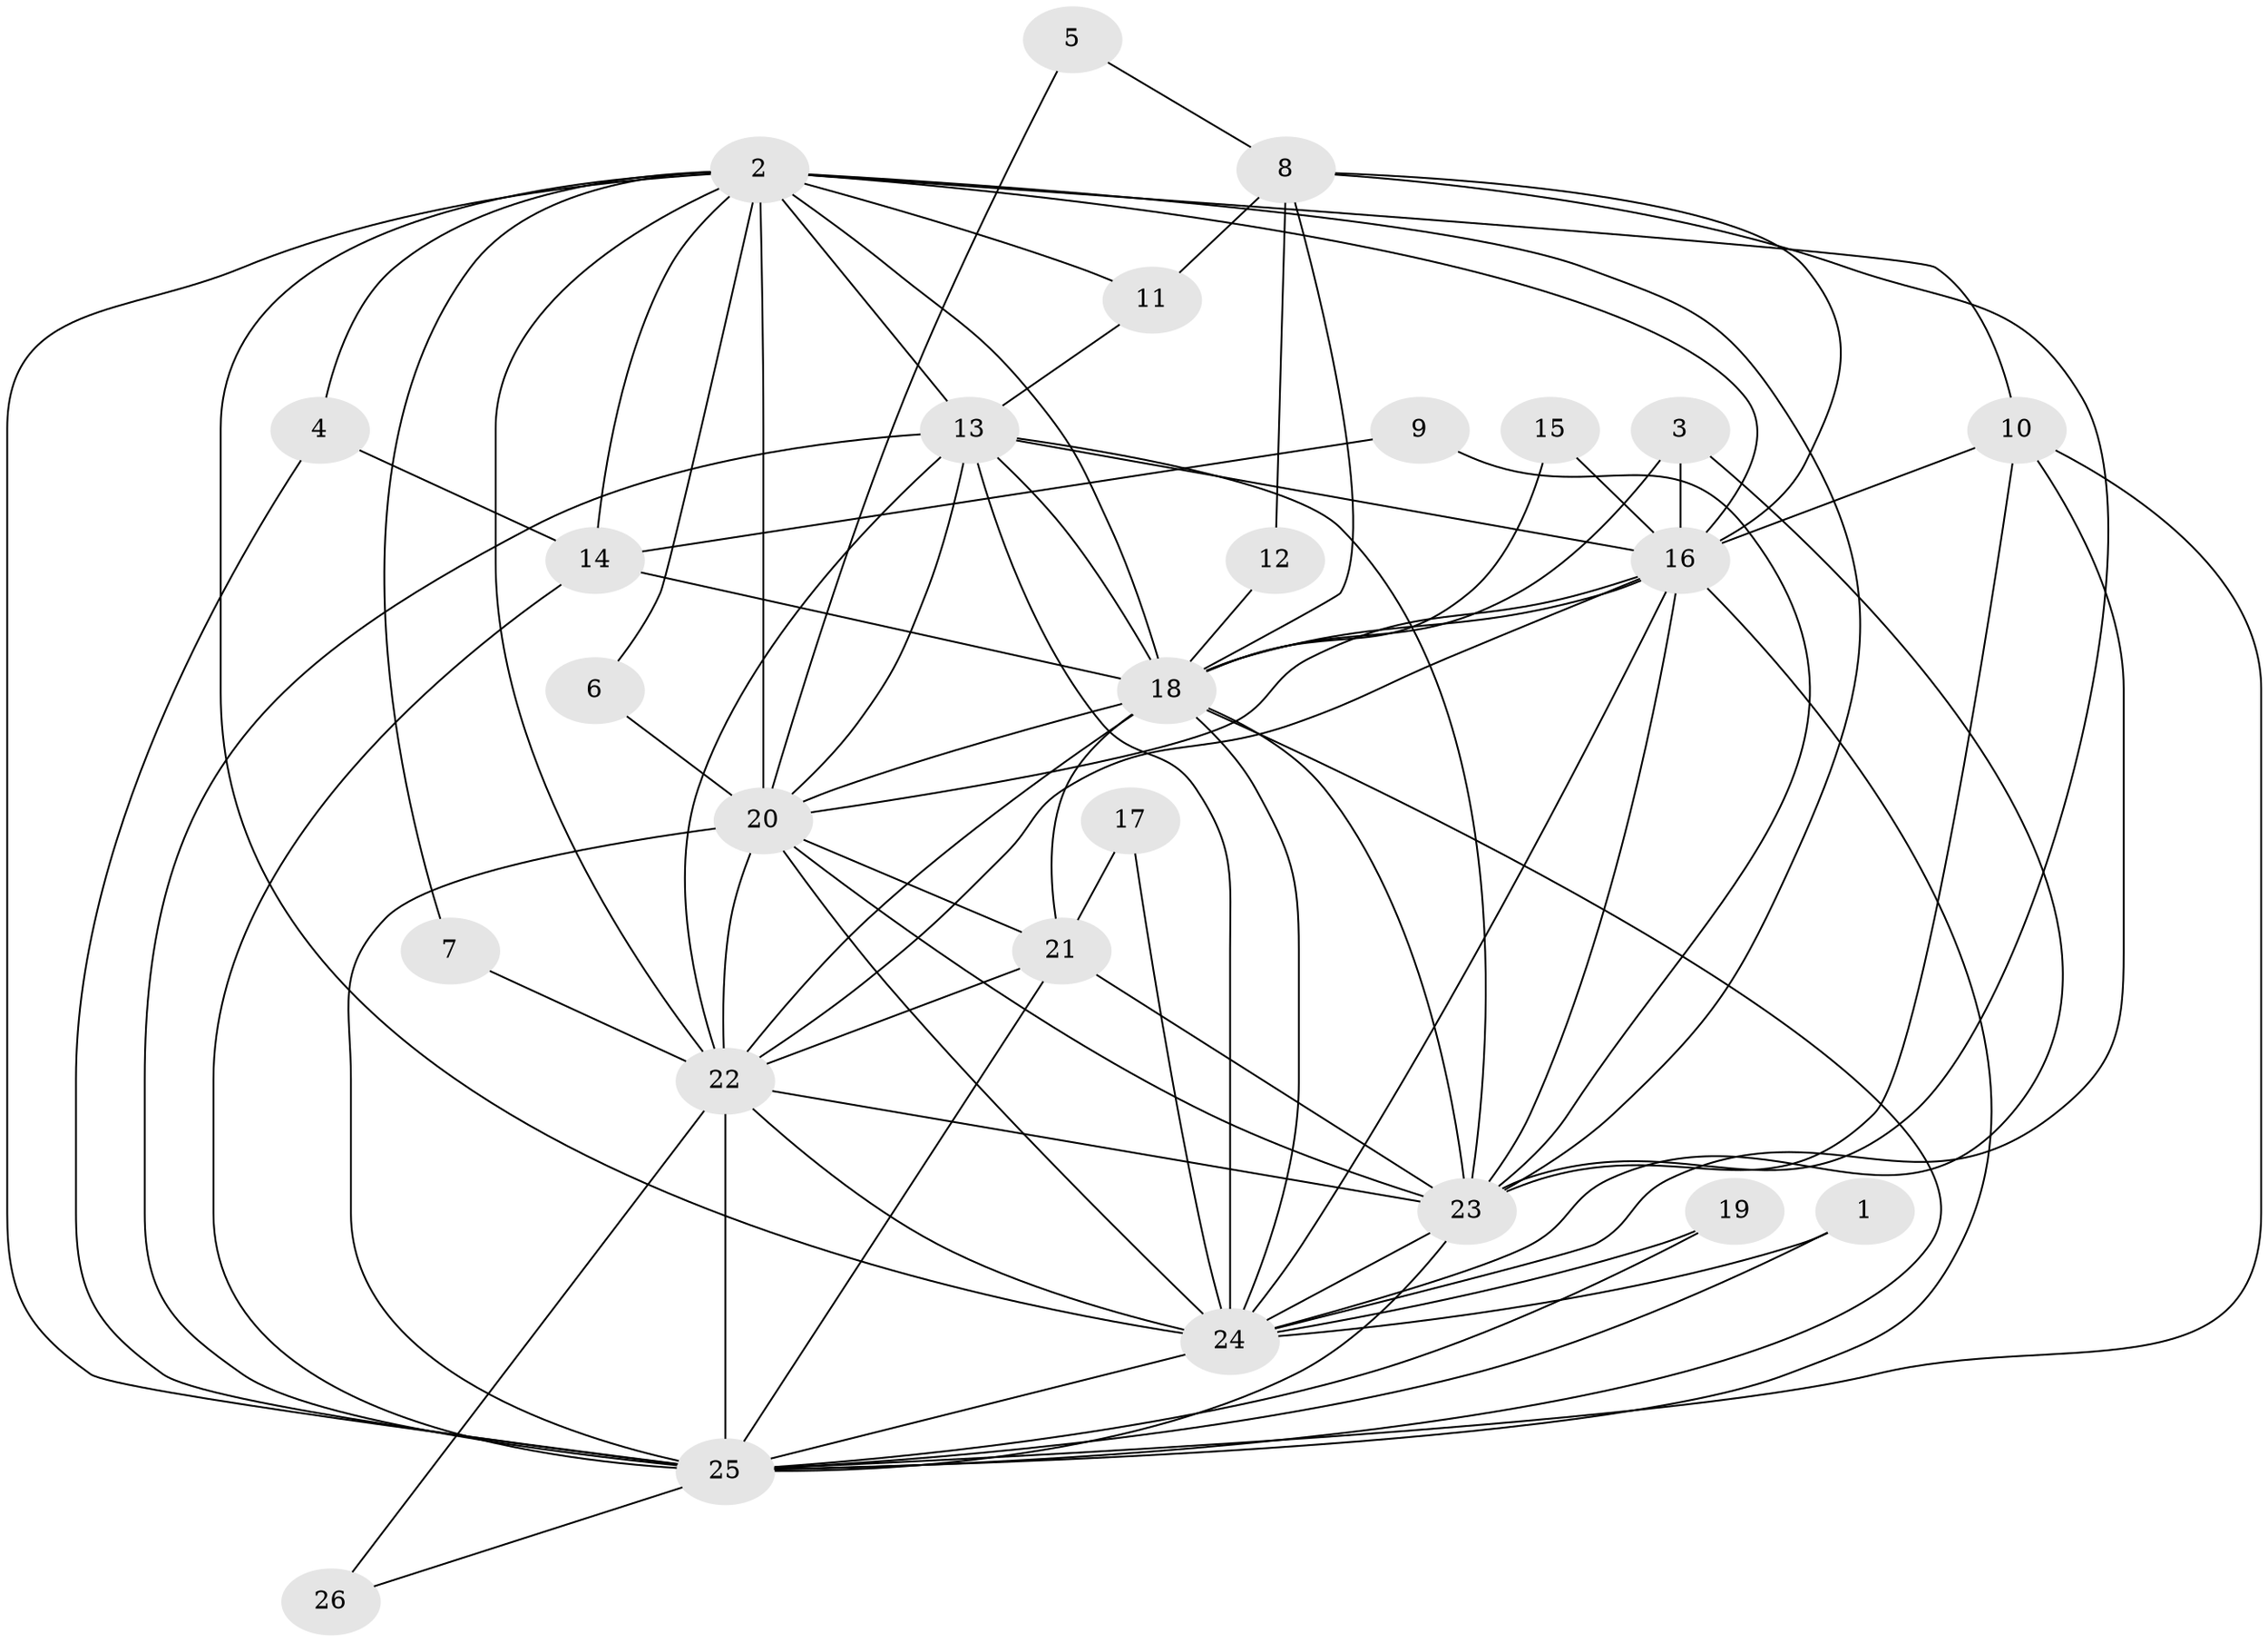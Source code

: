 // original degree distribution, {14: 0.057692307692307696, 12: 0.019230769230769232, 17: 0.019230769230769232, 15: 0.038461538461538464, 20: 0.038461538461538464, 13: 0.019230769230769232, 2: 0.5769230769230769, 3: 0.1346153846153846, 6: 0.019230769230769232, 4: 0.057692307692307696, 5: 0.019230769230769232}
// Generated by graph-tools (version 1.1) at 2025/25/03/09/25 03:25:48]
// undirected, 26 vertices, 81 edges
graph export_dot {
graph [start="1"]
  node [color=gray90,style=filled];
  1;
  2;
  3;
  4;
  5;
  6;
  7;
  8;
  9;
  10;
  11;
  12;
  13;
  14;
  15;
  16;
  17;
  18;
  19;
  20;
  21;
  22;
  23;
  24;
  25;
  26;
  1 -- 24 [weight=1.0];
  1 -- 25 [weight=1.0];
  2 -- 4 [weight=1.0];
  2 -- 6 [weight=1.0];
  2 -- 7 [weight=1.0];
  2 -- 10 [weight=1.0];
  2 -- 11 [weight=1.0];
  2 -- 13 [weight=3.0];
  2 -- 14 [weight=1.0];
  2 -- 16 [weight=2.0];
  2 -- 18 [weight=2.0];
  2 -- 20 [weight=3.0];
  2 -- 22 [weight=2.0];
  2 -- 23 [weight=2.0];
  2 -- 24 [weight=3.0];
  2 -- 25 [weight=2.0];
  3 -- 16 [weight=1.0];
  3 -- 18 [weight=1.0];
  3 -- 24 [weight=1.0];
  4 -- 14 [weight=1.0];
  4 -- 25 [weight=1.0];
  5 -- 8 [weight=1.0];
  5 -- 20 [weight=1.0];
  6 -- 20 [weight=1.0];
  7 -- 22 [weight=1.0];
  8 -- 11 [weight=1.0];
  8 -- 12 [weight=1.0];
  8 -- 16 [weight=1.0];
  8 -- 18 [weight=1.0];
  8 -- 23 [weight=1.0];
  9 -- 14 [weight=1.0];
  9 -- 23 [weight=1.0];
  10 -- 16 [weight=1.0];
  10 -- 23 [weight=1.0];
  10 -- 24 [weight=1.0];
  10 -- 25 [weight=1.0];
  11 -- 13 [weight=1.0];
  12 -- 18 [weight=1.0];
  13 -- 16 [weight=1.0];
  13 -- 18 [weight=1.0];
  13 -- 20 [weight=1.0];
  13 -- 22 [weight=1.0];
  13 -- 23 [weight=2.0];
  13 -- 24 [weight=1.0];
  13 -- 25 [weight=2.0];
  14 -- 18 [weight=1.0];
  14 -- 25 [weight=1.0];
  15 -- 16 [weight=1.0];
  15 -- 18 [weight=1.0];
  16 -- 18 [weight=2.0];
  16 -- 20 [weight=1.0];
  16 -- 22 [weight=1.0];
  16 -- 23 [weight=1.0];
  16 -- 24 [weight=1.0];
  16 -- 25 [weight=1.0];
  17 -- 21 [weight=1.0];
  17 -- 24 [weight=1.0];
  18 -- 20 [weight=1.0];
  18 -- 21 [weight=1.0];
  18 -- 22 [weight=2.0];
  18 -- 23 [weight=2.0];
  18 -- 24 [weight=1.0];
  18 -- 25 [weight=1.0];
  19 -- 24 [weight=1.0];
  19 -- 25 [weight=1.0];
  20 -- 21 [weight=1.0];
  20 -- 22 [weight=1.0];
  20 -- 23 [weight=2.0];
  20 -- 24 [weight=1.0];
  20 -- 25 [weight=2.0];
  21 -- 22 [weight=1.0];
  21 -- 23 [weight=1.0];
  21 -- 25 [weight=2.0];
  22 -- 23 [weight=2.0];
  22 -- 24 [weight=1.0];
  22 -- 25 [weight=2.0];
  22 -- 26 [weight=1.0];
  23 -- 24 [weight=1.0];
  23 -- 25 [weight=1.0];
  24 -- 25 [weight=1.0];
  25 -- 26 [weight=1.0];
}
